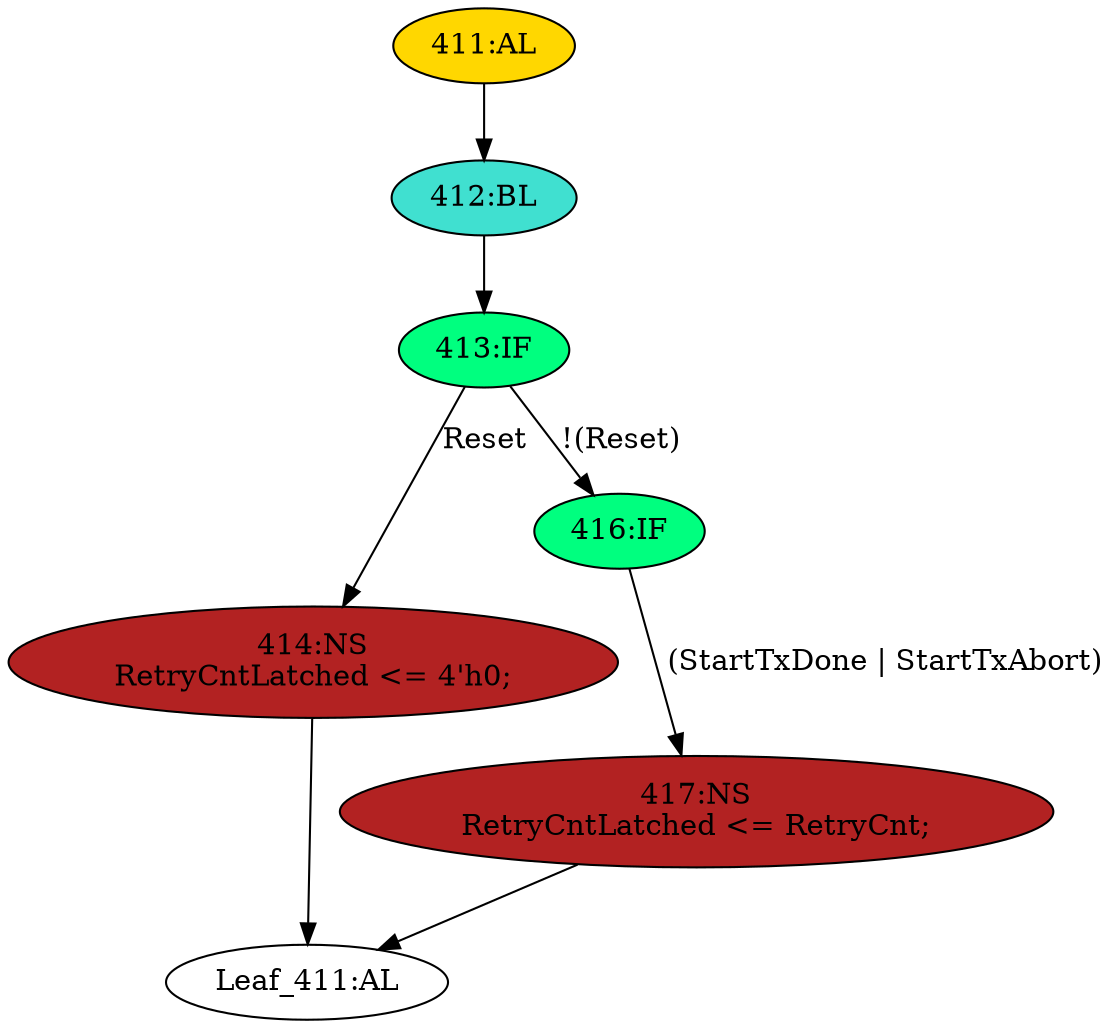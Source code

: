 strict digraph "" {
	node [label="\N"];
	"414:NS"	 [ast="<pyverilog.vparser.ast.NonblockingSubstitution object at 0x7f7882400c90>",
		fillcolor=firebrick,
		label="414:NS
RetryCntLatched <= 4'h0;",
		statements="[<pyverilog.vparser.ast.NonblockingSubstitution object at 0x7f7882400c90>]",
		style=filled,
		typ=NonblockingSubstitution];
	"Leaf_411:AL"	 [def_var="['RetryCntLatched']",
		label="Leaf_411:AL"];
	"414:NS" -> "Leaf_411:AL"	 [cond="[]",
		lineno=None];
	"417:NS"	 [ast="<pyverilog.vparser.ast.NonblockingSubstitution object at 0x7f7882400e10>",
		fillcolor=firebrick,
		label="417:NS
RetryCntLatched <= RetryCnt;",
		statements="[<pyverilog.vparser.ast.NonblockingSubstitution object at 0x7f7882400e10>]",
		style=filled,
		typ=NonblockingSubstitution];
	"417:NS" -> "Leaf_411:AL"	 [cond="[]",
		lineno=None];
	"411:AL"	 [ast="<pyverilog.vparser.ast.Always object at 0x7f78823851d0>",
		clk_sens=False,
		fillcolor=gold,
		label="411:AL",
		sens="['MTxClk', 'Reset']",
		statements="[]",
		style=filled,
		typ=Always,
		use_var="['Reset', 'RetryCnt', 'StartTxAbort', 'StartTxDone']"];
	"412:BL"	 [ast="<pyverilog.vparser.ast.Block object at 0x7f7882385190>",
		fillcolor=turquoise,
		label="412:BL",
		statements="[]",
		style=filled,
		typ=Block];
	"411:AL" -> "412:BL"	 [cond="[]",
		lineno=None];
	"413:IF"	 [ast="<pyverilog.vparser.ast.IfStatement object at 0x7f7882400f90>",
		fillcolor=springgreen,
		label="413:IF",
		statements="[]",
		style=filled,
		typ=IfStatement];
	"412:BL" -> "413:IF"	 [cond="[]",
		lineno=None];
	"413:IF" -> "414:NS"	 [cond="['Reset']",
		label=Reset,
		lineno=413];
	"416:IF"	 [ast="<pyverilog.vparser.ast.IfStatement object at 0x7f7882400fd0>",
		fillcolor=springgreen,
		label="416:IF",
		statements="[]",
		style=filled,
		typ=IfStatement];
	"413:IF" -> "416:IF"	 [cond="['Reset']",
		label="!(Reset)",
		lineno=413];
	"416:IF" -> "417:NS"	 [cond="['StartTxDone', 'StartTxAbort']",
		label="(StartTxDone | StartTxAbort)",
		lineno=416];
}
